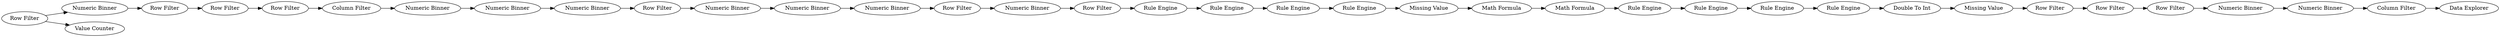 digraph {
	13 -> 35
	44 -> 46
	8 -> 9
	15 -> 18
	45 -> 36
	29 -> 14
	21 -> 24
	18 -> 19
	38 -> 15
	20 -> 16
	30 -> 27
	33 -> 49
	24 -> 33
	46 -> 47
	12 -> 23
	23 -> 30
	17 -> 21
	26 -> 25
	25 -> 43
	9 -> 11
	51 -> 31
	11 -> 13
	52 -> 28
	47 -> 48
	35 -> 12
	48 -> 52
	50 -> 26
	49 -> 50
	43 -> 44
	31 -> 29
	8 -> 10
	27 -> 51
	36 -> 38
	19 -> 20
	14 -> 45
	16 -> 17
	27 [label="Numeric Binner"]
	9 [label="Numeric Binner"]
	18 [label="Rule Engine"]
	21 [label="Math Formula"]
	26 [label="Double To Int"]
	8 [label="Row Filter"]
	17 [label="Math Formula"]
	19 [label="Rule Engine"]
	24 [label="Rule Engine"]
	49 [label="Rule Engine"]
	31 [label="Numeric Binner"]
	51 [label="Row Filter"]
	15 [label="Rule Engine"]
	25 [label="Missing Value"]
	12 [label="Column Filter"]
	10 [label="Value Counter"]
	16 [label="Missing Value"]
	48 [label="Numeric Binner"]
	50 [label="Rule Engine"]
	28 [label="Data Explorer"]
	11 [label="Row Filter"]
	23 [label="Numeric Binner"]
	47 [label="Numeric Binner"]
	14 [label="Numeric Binner"]
	38 [label="Row Filter"]
	13 [label="Row Filter"]
	35 [label="Row Filter"]
	20 [label="Rule Engine"]
	43 [label="Row Filter"]
	44 [label="Row Filter"]
	29 [label="Numeric Binner"]
	36 [label="Numeric Binner"]
	46 [label="Row Filter"]
	52 [label="Column Filter"]
	33 [label="Rule Engine"]
	30 [label="Numeric Binner"]
	45 [label="Row Filter"]
	rankdir=LR
}
